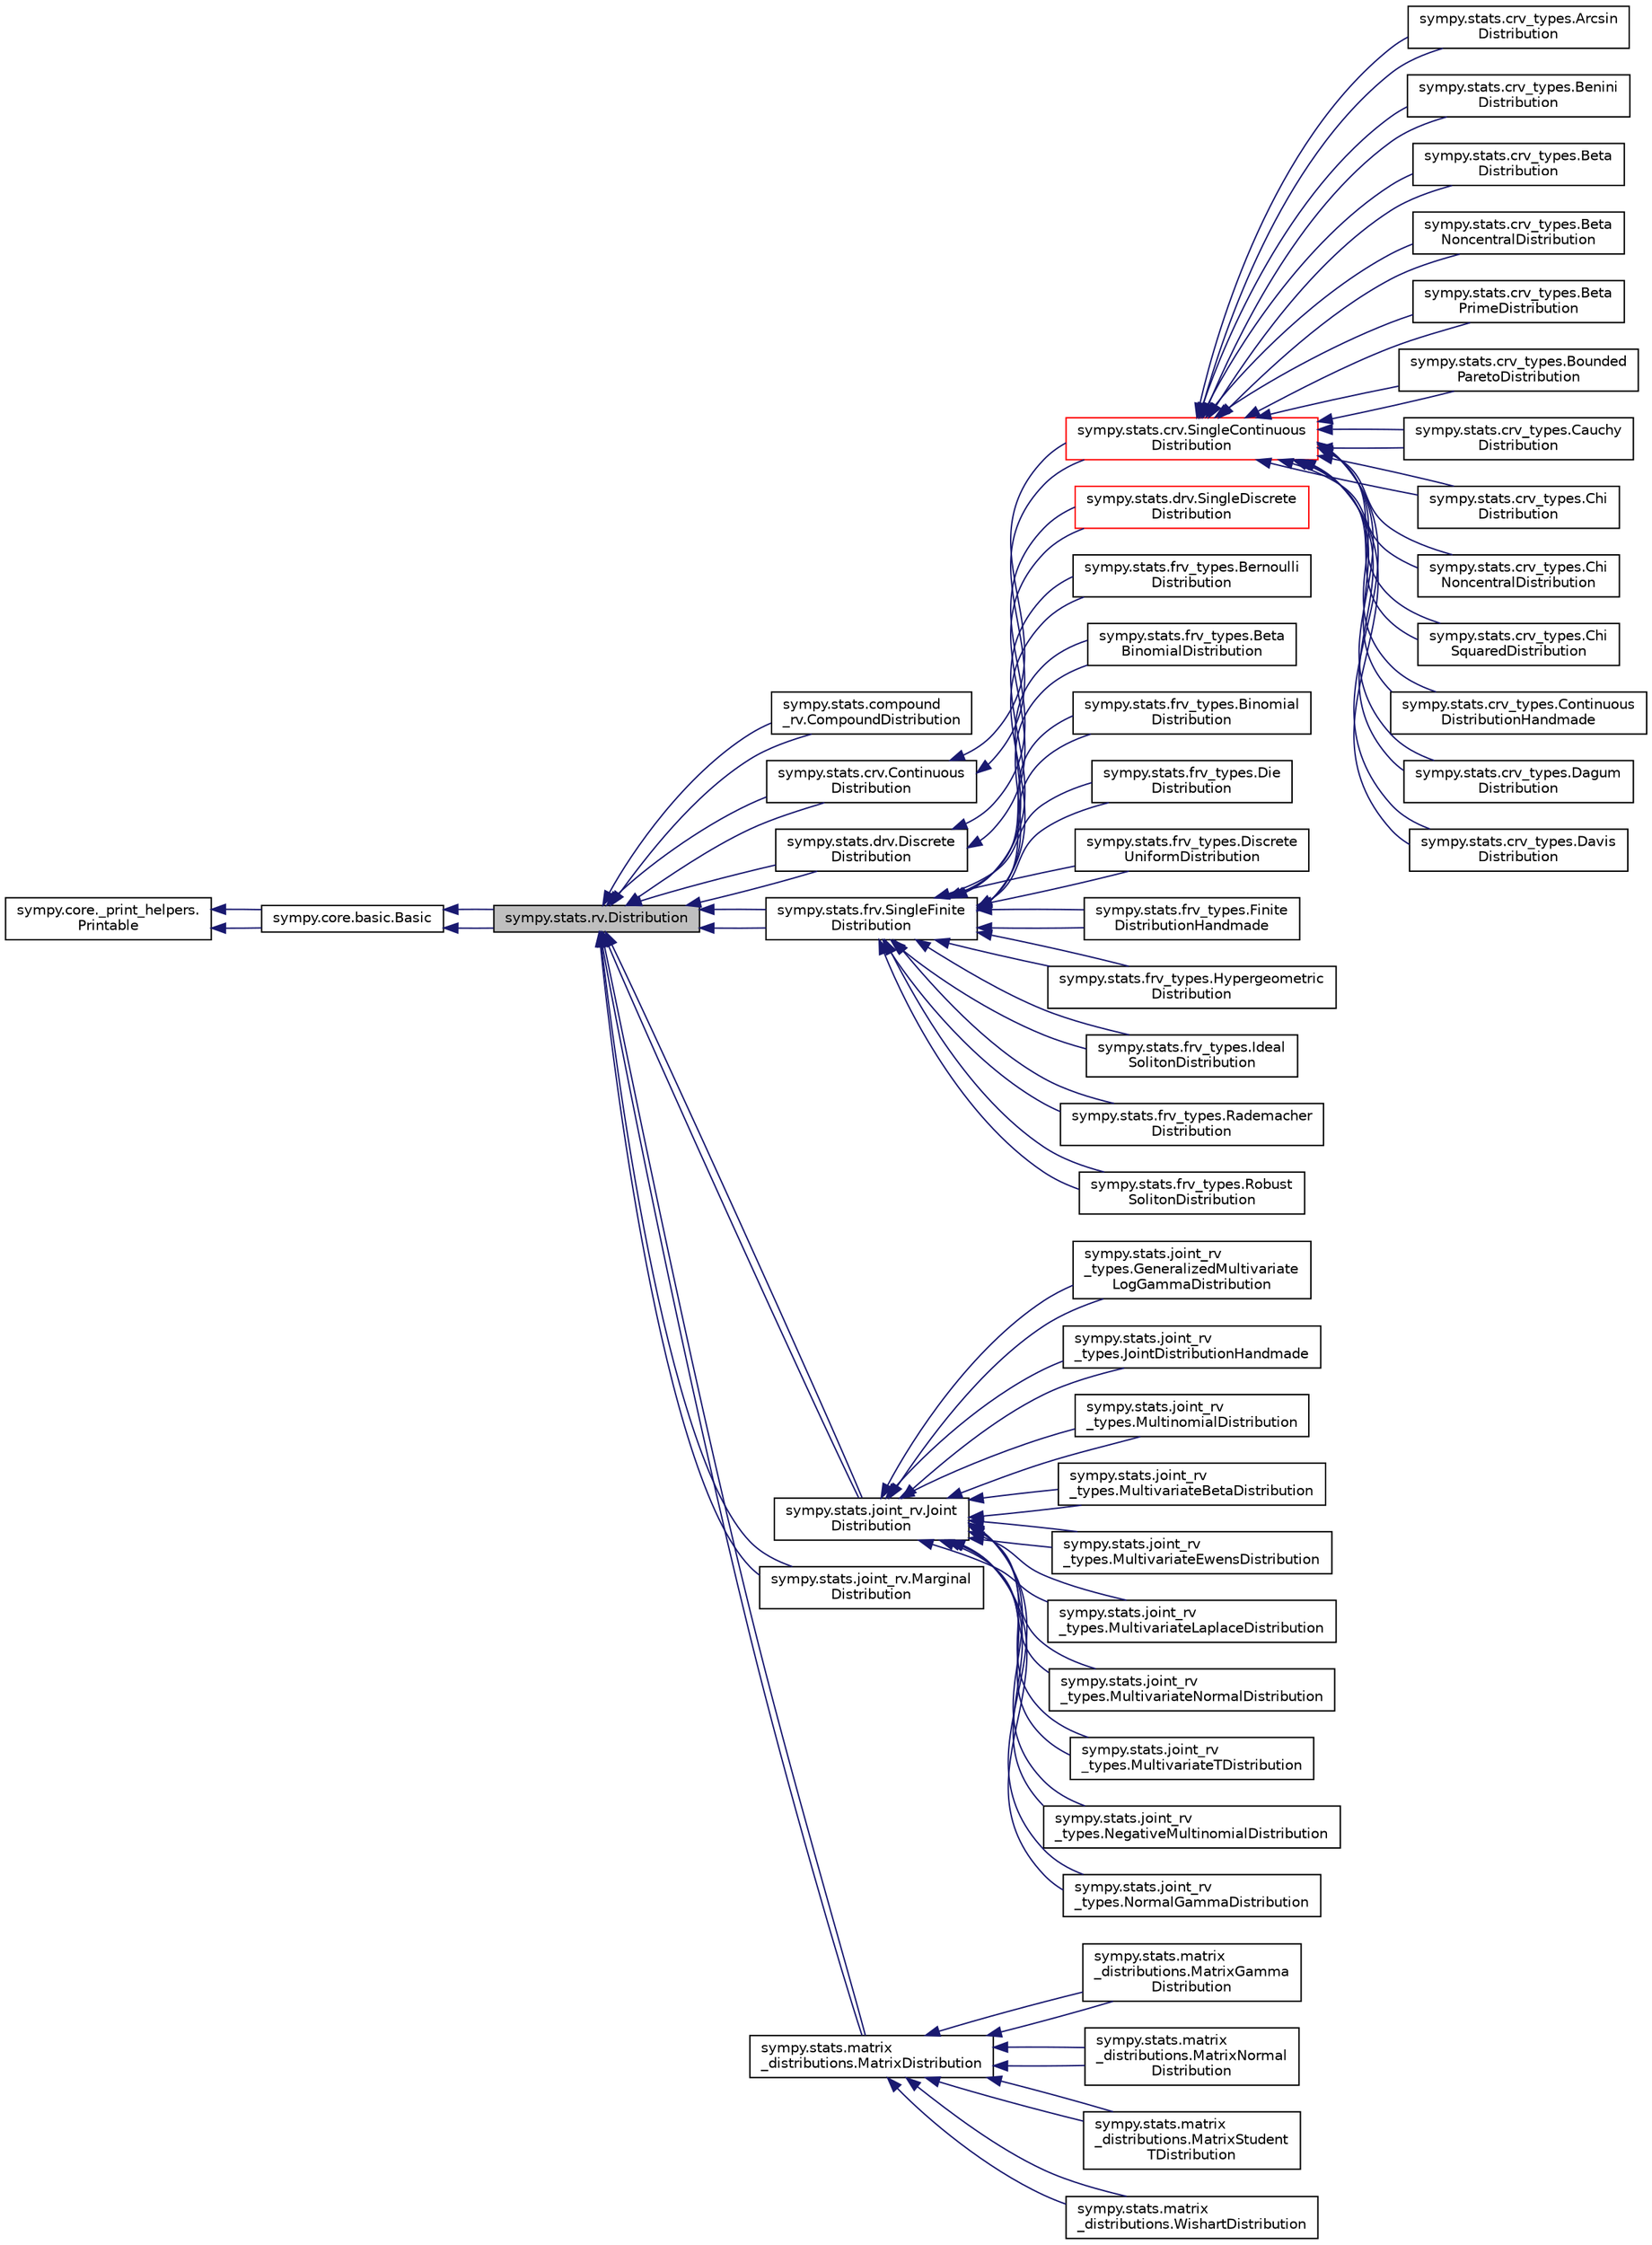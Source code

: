 digraph "sympy.stats.rv.Distribution"
{
 // LATEX_PDF_SIZE
  edge [fontname="Helvetica",fontsize="10",labelfontname="Helvetica",labelfontsize="10"];
  node [fontname="Helvetica",fontsize="10",shape=record];
  rankdir="LR";
  Node1 [label="sympy.stats.rv.Distribution",height=0.2,width=0.4,color="black", fillcolor="grey75", style="filled", fontcolor="black",tooltip=" "];
  Node2 -> Node1 [dir="back",color="midnightblue",fontsize="10",style="solid",fontname="Helvetica"];
  Node2 [label="sympy.core.basic.Basic",height=0.2,width=0.4,color="black", fillcolor="white", style="filled",URL="$classsympy_1_1core_1_1basic_1_1Basic.html",tooltip=" "];
  Node3 -> Node2 [dir="back",color="midnightblue",fontsize="10",style="solid",fontname="Helvetica"];
  Node3 [label="sympy.core._print_helpers.\lPrintable",height=0.2,width=0.4,color="black", fillcolor="white", style="filled",URL="$classsympy_1_1core_1_1__print__helpers_1_1Printable.html",tooltip=" "];
  Node3 -> Node2 [dir="back",color="midnightblue",fontsize="10",style="solid",fontname="Helvetica"];
  Node2 -> Node1 [dir="back",color="midnightblue",fontsize="10",style="solid",fontname="Helvetica"];
  Node1 -> Node4 [dir="back",color="midnightblue",fontsize="10",style="solid",fontname="Helvetica"];
  Node4 [label="sympy.stats.compound\l_rv.CompoundDistribution",height=0.2,width=0.4,color="black", fillcolor="white", style="filled",URL="$classsympy_1_1stats_1_1compound__rv_1_1CompoundDistribution.html",tooltip=" "];
  Node1 -> Node4 [dir="back",color="midnightblue",fontsize="10",style="solid",fontname="Helvetica"];
  Node1 -> Node5 [dir="back",color="midnightblue",fontsize="10",style="solid",fontname="Helvetica"];
  Node5 [label="sympy.stats.crv.Continuous\lDistribution",height=0.2,width=0.4,color="black", fillcolor="white", style="filled",URL="$classsympy_1_1stats_1_1crv_1_1ContinuousDistribution.html",tooltip=" "];
  Node5 -> Node6 [dir="back",color="midnightblue",fontsize="10",style="solid",fontname="Helvetica"];
  Node6 [label="sympy.stats.crv.SingleContinuous\lDistribution",height=0.2,width=0.4,color="red", fillcolor="white", style="filled",URL="$classsympy_1_1stats_1_1crv_1_1SingleContinuousDistribution.html",tooltip=" "];
  Node6 -> Node7 [dir="back",color="midnightblue",fontsize="10",style="solid",fontname="Helvetica"];
  Node7 [label="sympy.stats.crv_types.Arcsin\lDistribution",height=0.2,width=0.4,color="black", fillcolor="white", style="filled",URL="$classsympy_1_1stats_1_1crv__types_1_1ArcsinDistribution.html",tooltip="Continuous Probability Distributions #."];
  Node6 -> Node7 [dir="back",color="midnightblue",fontsize="10",style="solid",fontname="Helvetica"];
  Node6 -> Node8 [dir="back",color="midnightblue",fontsize="10",style="solid",fontname="Helvetica"];
  Node8 [label="sympy.stats.crv_types.Benini\lDistribution",height=0.2,width=0.4,color="black", fillcolor="white", style="filled",URL="$classsympy_1_1stats_1_1crv__types_1_1BeniniDistribution.html",tooltip=" "];
  Node6 -> Node8 [dir="back",color="midnightblue",fontsize="10",style="solid",fontname="Helvetica"];
  Node6 -> Node9 [dir="back",color="midnightblue",fontsize="10",style="solid",fontname="Helvetica"];
  Node9 [label="sympy.stats.crv_types.Beta\lDistribution",height=0.2,width=0.4,color="black", fillcolor="white", style="filled",URL="$classsympy_1_1stats_1_1crv__types_1_1BetaDistribution.html",tooltip=" "];
  Node6 -> Node9 [dir="back",color="midnightblue",fontsize="10",style="solid",fontname="Helvetica"];
  Node6 -> Node10 [dir="back",color="midnightblue",fontsize="10",style="solid",fontname="Helvetica"];
  Node10 [label="sympy.stats.crv_types.Beta\lNoncentralDistribution",height=0.2,width=0.4,color="black", fillcolor="white", style="filled",URL="$classsympy_1_1stats_1_1crv__types_1_1BetaNoncentralDistribution.html",tooltip=" "];
  Node6 -> Node10 [dir="back",color="midnightblue",fontsize="10",style="solid",fontname="Helvetica"];
  Node6 -> Node11 [dir="back",color="midnightblue",fontsize="10",style="solid",fontname="Helvetica"];
  Node11 [label="sympy.stats.crv_types.Beta\lPrimeDistribution",height=0.2,width=0.4,color="black", fillcolor="white", style="filled",URL="$classsympy_1_1stats_1_1crv__types_1_1BetaPrimeDistribution.html",tooltip=" "];
  Node6 -> Node11 [dir="back",color="midnightblue",fontsize="10",style="solid",fontname="Helvetica"];
  Node6 -> Node12 [dir="back",color="midnightblue",fontsize="10",style="solid",fontname="Helvetica"];
  Node12 [label="sympy.stats.crv_types.Bounded\lParetoDistribution",height=0.2,width=0.4,color="black", fillcolor="white", style="filled",URL="$classsympy_1_1stats_1_1crv__types_1_1BoundedParetoDistribution.html",tooltip=" "];
  Node6 -> Node12 [dir="back",color="midnightblue",fontsize="10",style="solid",fontname="Helvetica"];
  Node6 -> Node13 [dir="back",color="midnightblue",fontsize="10",style="solid",fontname="Helvetica"];
  Node13 [label="sympy.stats.crv_types.Cauchy\lDistribution",height=0.2,width=0.4,color="black", fillcolor="white", style="filled",URL="$classsympy_1_1stats_1_1crv__types_1_1CauchyDistribution.html",tooltip=" "];
  Node6 -> Node13 [dir="back",color="midnightblue",fontsize="10",style="solid",fontname="Helvetica"];
  Node6 -> Node14 [dir="back",color="midnightblue",fontsize="10",style="solid",fontname="Helvetica"];
  Node14 [label="sympy.stats.crv_types.Chi\lDistribution",height=0.2,width=0.4,color="black", fillcolor="white", style="filled",URL="$classsympy_1_1stats_1_1crv__types_1_1ChiDistribution.html",tooltip=" "];
  Node6 -> Node14 [dir="back",color="midnightblue",fontsize="10",style="solid",fontname="Helvetica"];
  Node6 -> Node15 [dir="back",color="midnightblue",fontsize="10",style="solid",fontname="Helvetica"];
  Node15 [label="sympy.stats.crv_types.Chi\lNoncentralDistribution",height=0.2,width=0.4,color="black", fillcolor="white", style="filled",URL="$classsympy_1_1stats_1_1crv__types_1_1ChiNoncentralDistribution.html",tooltip=" "];
  Node6 -> Node15 [dir="back",color="midnightblue",fontsize="10",style="solid",fontname="Helvetica"];
  Node6 -> Node16 [dir="back",color="midnightblue",fontsize="10",style="solid",fontname="Helvetica"];
  Node16 [label="sympy.stats.crv_types.Chi\lSquaredDistribution",height=0.2,width=0.4,color="black", fillcolor="white", style="filled",URL="$classsympy_1_1stats_1_1crv__types_1_1ChiSquaredDistribution.html",tooltip=" "];
  Node6 -> Node16 [dir="back",color="midnightblue",fontsize="10",style="solid",fontname="Helvetica"];
  Node6 -> Node17 [dir="back",color="midnightblue",fontsize="10",style="solid",fontname="Helvetica"];
  Node17 [label="sympy.stats.crv_types.Continuous\lDistributionHandmade",height=0.2,width=0.4,color="black", fillcolor="white", style="filled",URL="$classsympy_1_1stats_1_1crv__types_1_1ContinuousDistributionHandmade.html",tooltip=" "];
  Node6 -> Node17 [dir="back",color="midnightblue",fontsize="10",style="solid",fontname="Helvetica"];
  Node6 -> Node18 [dir="back",color="midnightblue",fontsize="10",style="solid",fontname="Helvetica"];
  Node18 [label="sympy.stats.crv_types.Dagum\lDistribution",height=0.2,width=0.4,color="black", fillcolor="white", style="filled",URL="$classsympy_1_1stats_1_1crv__types_1_1DagumDistribution.html",tooltip=" "];
  Node6 -> Node18 [dir="back",color="midnightblue",fontsize="10",style="solid",fontname="Helvetica"];
  Node6 -> Node19 [dir="back",color="midnightblue",fontsize="10",style="solid",fontname="Helvetica"];
  Node19 [label="sympy.stats.crv_types.Davis\lDistribution",height=0.2,width=0.4,color="black", fillcolor="white", style="filled",URL="$classsympy_1_1stats_1_1crv__types_1_1DavisDistribution.html",tooltip=" "];
  Node6 -> Node19 [dir="back",color="midnightblue",fontsize="10",style="solid",fontname="Helvetica"];
  Node5 -> Node6 [dir="back",color="midnightblue",fontsize="10",style="solid",fontname="Helvetica"];
  Node1 -> Node5 [dir="back",color="midnightblue",fontsize="10",style="solid",fontname="Helvetica"];
  Node1 -> Node59 [dir="back",color="midnightblue",fontsize="10",style="solid",fontname="Helvetica"];
  Node59 [label="sympy.stats.drv.Discrete\lDistribution",height=0.2,width=0.4,color="black", fillcolor="white", style="filled",URL="$classsympy_1_1stats_1_1drv_1_1DiscreteDistribution.html",tooltip=" "];
  Node59 -> Node60 [dir="back",color="midnightblue",fontsize="10",style="solid",fontname="Helvetica"];
  Node60 [label="sympy.stats.drv.SingleDiscrete\lDistribution",height=0.2,width=0.4,color="red", fillcolor="white", style="filled",URL="$classsympy_1_1stats_1_1drv_1_1SingleDiscreteDistribution.html",tooltip=" "];
  Node59 -> Node60 [dir="back",color="midnightblue",fontsize="10",style="solid",fontname="Helvetica"];
  Node1 -> Node59 [dir="back",color="midnightblue",fontsize="10",style="solid",fontname="Helvetica"];
  Node1 -> Node71 [dir="back",color="midnightblue",fontsize="10",style="solid",fontname="Helvetica"];
  Node71 [label="sympy.stats.frv.SingleFinite\lDistribution",height=0.2,width=0.4,color="black", fillcolor="white", style="filled",URL="$classsympy_1_1stats_1_1frv_1_1SingleFiniteDistribution.html",tooltip=" "];
  Node71 -> Node72 [dir="back",color="midnightblue",fontsize="10",style="solid",fontname="Helvetica"];
  Node72 [label="sympy.stats.frv_types.Bernoulli\lDistribution",height=0.2,width=0.4,color="black", fillcolor="white", style="filled",URL="$classsympy_1_1stats_1_1frv__types_1_1BernoulliDistribution.html",tooltip=" "];
  Node71 -> Node72 [dir="back",color="midnightblue",fontsize="10",style="solid",fontname="Helvetica"];
  Node71 -> Node73 [dir="back",color="midnightblue",fontsize="10",style="solid",fontname="Helvetica"];
  Node73 [label="sympy.stats.frv_types.Beta\lBinomialDistribution",height=0.2,width=0.4,color="black", fillcolor="white", style="filled",URL="$classsympy_1_1stats_1_1frv__types_1_1BetaBinomialDistribution.html",tooltip=" "];
  Node71 -> Node73 [dir="back",color="midnightblue",fontsize="10",style="solid",fontname="Helvetica"];
  Node71 -> Node74 [dir="back",color="midnightblue",fontsize="10",style="solid",fontname="Helvetica"];
  Node74 [label="sympy.stats.frv_types.Binomial\lDistribution",height=0.2,width=0.4,color="black", fillcolor="white", style="filled",URL="$classsympy_1_1stats_1_1frv__types_1_1BinomialDistribution.html",tooltip=" "];
  Node71 -> Node74 [dir="back",color="midnightblue",fontsize="10",style="solid",fontname="Helvetica"];
  Node71 -> Node75 [dir="back",color="midnightblue",fontsize="10",style="solid",fontname="Helvetica"];
  Node75 [label="sympy.stats.frv_types.Die\lDistribution",height=0.2,width=0.4,color="black", fillcolor="white", style="filled",URL="$classsympy_1_1stats_1_1frv__types_1_1DieDistribution.html",tooltip=" "];
  Node71 -> Node75 [dir="back",color="midnightblue",fontsize="10",style="solid",fontname="Helvetica"];
  Node71 -> Node76 [dir="back",color="midnightblue",fontsize="10",style="solid",fontname="Helvetica"];
  Node76 [label="sympy.stats.frv_types.Discrete\lUniformDistribution",height=0.2,width=0.4,color="black", fillcolor="white", style="filled",URL="$classsympy_1_1stats_1_1frv__types_1_1DiscreteUniformDistribution.html",tooltip=" "];
  Node71 -> Node76 [dir="back",color="midnightblue",fontsize="10",style="solid",fontname="Helvetica"];
  Node71 -> Node77 [dir="back",color="midnightblue",fontsize="10",style="solid",fontname="Helvetica"];
  Node77 [label="sympy.stats.frv_types.Finite\lDistributionHandmade",height=0.2,width=0.4,color="black", fillcolor="white", style="filled",URL="$classsympy_1_1stats_1_1frv__types_1_1FiniteDistributionHandmade.html",tooltip=" "];
  Node71 -> Node77 [dir="back",color="midnightblue",fontsize="10",style="solid",fontname="Helvetica"];
  Node71 -> Node78 [dir="back",color="midnightblue",fontsize="10",style="solid",fontname="Helvetica"];
  Node78 [label="sympy.stats.frv_types.Hypergeometric\lDistribution",height=0.2,width=0.4,color="black", fillcolor="white", style="filled",URL="$classsympy_1_1stats_1_1frv__types_1_1HypergeometricDistribution.html",tooltip=" "];
  Node71 -> Node78 [dir="back",color="midnightblue",fontsize="10",style="solid",fontname="Helvetica"];
  Node71 -> Node79 [dir="back",color="midnightblue",fontsize="10",style="solid",fontname="Helvetica"];
  Node79 [label="sympy.stats.frv_types.Ideal\lSolitonDistribution",height=0.2,width=0.4,color="black", fillcolor="white", style="filled",URL="$classsympy_1_1stats_1_1frv__types_1_1IdealSolitonDistribution.html",tooltip=" "];
  Node71 -> Node79 [dir="back",color="midnightblue",fontsize="10",style="solid",fontname="Helvetica"];
  Node71 -> Node80 [dir="back",color="midnightblue",fontsize="10",style="solid",fontname="Helvetica"];
  Node80 [label="sympy.stats.frv_types.Rademacher\lDistribution",height=0.2,width=0.4,color="black", fillcolor="white", style="filled",URL="$classsympy_1_1stats_1_1frv__types_1_1RademacherDistribution.html",tooltip=" "];
  Node71 -> Node80 [dir="back",color="midnightblue",fontsize="10",style="solid",fontname="Helvetica"];
  Node71 -> Node81 [dir="back",color="midnightblue",fontsize="10",style="solid",fontname="Helvetica"];
  Node81 [label="sympy.stats.frv_types.Robust\lSolitonDistribution",height=0.2,width=0.4,color="black", fillcolor="white", style="filled",URL="$classsympy_1_1stats_1_1frv__types_1_1RobustSolitonDistribution.html",tooltip=" "];
  Node71 -> Node81 [dir="back",color="midnightblue",fontsize="10",style="solid",fontname="Helvetica"];
  Node1 -> Node71 [dir="back",color="midnightblue",fontsize="10",style="solid",fontname="Helvetica"];
  Node1 -> Node82 [dir="back",color="midnightblue",fontsize="10",style="solid",fontname="Helvetica"];
  Node82 [label="sympy.stats.joint_rv.Joint\lDistribution",height=0.2,width=0.4,color="black", fillcolor="white", style="filled",URL="$classsympy_1_1stats_1_1joint__rv_1_1JointDistribution.html",tooltip=" "];
  Node82 -> Node83 [dir="back",color="midnightblue",fontsize="10",style="solid",fontname="Helvetica"];
  Node83 [label="sympy.stats.joint_rv\l_types.GeneralizedMultivariate\lLogGammaDistribution",height=0.2,width=0.4,color="black", fillcolor="white", style="filled",URL="$classsympy_1_1stats_1_1joint__rv__types_1_1GeneralizedMultivariateLogGammaDistribution.html",tooltip=" "];
  Node82 -> Node83 [dir="back",color="midnightblue",fontsize="10",style="solid",fontname="Helvetica"];
  Node82 -> Node84 [dir="back",color="midnightblue",fontsize="10",style="solid",fontname="Helvetica"];
  Node84 [label="sympy.stats.joint_rv\l_types.JointDistributionHandmade",height=0.2,width=0.4,color="black", fillcolor="white", style="filled",URL="$classsympy_1_1stats_1_1joint__rv__types_1_1JointDistributionHandmade.html",tooltip=" "];
  Node82 -> Node84 [dir="back",color="midnightblue",fontsize="10",style="solid",fontname="Helvetica"];
  Node82 -> Node85 [dir="back",color="midnightblue",fontsize="10",style="solid",fontname="Helvetica"];
  Node85 [label="sympy.stats.joint_rv\l_types.MultinomialDistribution",height=0.2,width=0.4,color="black", fillcolor="white", style="filled",URL="$classsympy_1_1stats_1_1joint__rv__types_1_1MultinomialDistribution.html",tooltip=" "];
  Node82 -> Node85 [dir="back",color="midnightblue",fontsize="10",style="solid",fontname="Helvetica"];
  Node82 -> Node86 [dir="back",color="midnightblue",fontsize="10",style="solid",fontname="Helvetica"];
  Node86 [label="sympy.stats.joint_rv\l_types.MultivariateBetaDistribution",height=0.2,width=0.4,color="black", fillcolor="white", style="filled",URL="$classsympy_1_1stats_1_1joint__rv__types_1_1MultivariateBetaDistribution.html",tooltip=" "];
  Node82 -> Node86 [dir="back",color="midnightblue",fontsize="10",style="solid",fontname="Helvetica"];
  Node82 -> Node87 [dir="back",color="midnightblue",fontsize="10",style="solid",fontname="Helvetica"];
  Node87 [label="sympy.stats.joint_rv\l_types.MultivariateEwensDistribution",height=0.2,width=0.4,color="black", fillcolor="white", style="filled",URL="$classsympy_1_1stats_1_1joint__rv__types_1_1MultivariateEwensDistribution.html",tooltip=" "];
  Node82 -> Node87 [dir="back",color="midnightblue",fontsize="10",style="solid",fontname="Helvetica"];
  Node82 -> Node88 [dir="back",color="midnightblue",fontsize="10",style="solid",fontname="Helvetica"];
  Node88 [label="sympy.stats.joint_rv\l_types.MultivariateLaplaceDistribution",height=0.2,width=0.4,color="black", fillcolor="white", style="filled",URL="$classsympy_1_1stats_1_1joint__rv__types_1_1MultivariateLaplaceDistribution.html",tooltip=" "];
  Node82 -> Node88 [dir="back",color="midnightblue",fontsize="10",style="solid",fontname="Helvetica"];
  Node82 -> Node89 [dir="back",color="midnightblue",fontsize="10",style="solid",fontname="Helvetica"];
  Node89 [label="sympy.stats.joint_rv\l_types.MultivariateNormalDistribution",height=0.2,width=0.4,color="black", fillcolor="white", style="filled",URL="$classsympy_1_1stats_1_1joint__rv__types_1_1MultivariateNormalDistribution.html",tooltip=" "];
  Node82 -> Node89 [dir="back",color="midnightblue",fontsize="10",style="solid",fontname="Helvetica"];
  Node82 -> Node90 [dir="back",color="midnightblue",fontsize="10",style="solid",fontname="Helvetica"];
  Node90 [label="sympy.stats.joint_rv\l_types.MultivariateTDistribution",height=0.2,width=0.4,color="black", fillcolor="white", style="filled",URL="$classsympy_1_1stats_1_1joint__rv__types_1_1MultivariateTDistribution.html",tooltip=" "];
  Node82 -> Node90 [dir="back",color="midnightblue",fontsize="10",style="solid",fontname="Helvetica"];
  Node82 -> Node91 [dir="back",color="midnightblue",fontsize="10",style="solid",fontname="Helvetica"];
  Node91 [label="sympy.stats.joint_rv\l_types.NegativeMultinomialDistribution",height=0.2,width=0.4,color="black", fillcolor="white", style="filled",URL="$classsympy_1_1stats_1_1joint__rv__types_1_1NegativeMultinomialDistribution.html",tooltip=" "];
  Node82 -> Node91 [dir="back",color="midnightblue",fontsize="10",style="solid",fontname="Helvetica"];
  Node82 -> Node92 [dir="back",color="midnightblue",fontsize="10",style="solid",fontname="Helvetica"];
  Node92 [label="sympy.stats.joint_rv\l_types.NormalGammaDistribution",height=0.2,width=0.4,color="black", fillcolor="white", style="filled",URL="$classsympy_1_1stats_1_1joint__rv__types_1_1NormalGammaDistribution.html",tooltip=" "];
  Node82 -> Node92 [dir="back",color="midnightblue",fontsize="10",style="solid",fontname="Helvetica"];
  Node1 -> Node82 [dir="back",color="midnightblue",fontsize="10",style="solid",fontname="Helvetica"];
  Node1 -> Node93 [dir="back",color="midnightblue",fontsize="10",style="solid",fontname="Helvetica"];
  Node93 [label="sympy.stats.joint_rv.Marginal\lDistribution",height=0.2,width=0.4,color="black", fillcolor="white", style="filled",URL="$classsympy_1_1stats_1_1joint__rv_1_1MarginalDistribution.html",tooltip=" "];
  Node1 -> Node93 [dir="back",color="midnightblue",fontsize="10",style="solid",fontname="Helvetica"];
  Node1 -> Node94 [dir="back",color="midnightblue",fontsize="10",style="solid",fontname="Helvetica"];
  Node94 [label="sympy.stats.matrix\l_distributions.MatrixDistribution",height=0.2,width=0.4,color="black", fillcolor="white", style="filled",URL="$classsympy_1_1stats_1_1matrix__distributions_1_1MatrixDistribution.html",tooltip="----------------------—Matrix Distribution-------------------------------—#"];
  Node94 -> Node95 [dir="back",color="midnightblue",fontsize="10",style="solid",fontname="Helvetica"];
  Node95 [label="sympy.stats.matrix\l_distributions.MatrixGamma\lDistribution",height=0.2,width=0.4,color="black", fillcolor="white", style="filled",URL="$classsympy_1_1stats_1_1matrix__distributions_1_1MatrixGammaDistribution.html",tooltip=" "];
  Node94 -> Node95 [dir="back",color="midnightblue",fontsize="10",style="solid",fontname="Helvetica"];
  Node94 -> Node96 [dir="back",color="midnightblue",fontsize="10",style="solid",fontname="Helvetica"];
  Node96 [label="sympy.stats.matrix\l_distributions.MatrixNormal\lDistribution",height=0.2,width=0.4,color="black", fillcolor="white", style="filled",URL="$classsympy_1_1stats_1_1matrix__distributions_1_1MatrixNormalDistribution.html",tooltip=" "];
  Node94 -> Node96 [dir="back",color="midnightblue",fontsize="10",style="solid",fontname="Helvetica"];
  Node94 -> Node97 [dir="back",color="midnightblue",fontsize="10",style="solid",fontname="Helvetica"];
  Node97 [label="sympy.stats.matrix\l_distributions.MatrixStudent\lTDistribution",height=0.2,width=0.4,color="black", fillcolor="white", style="filled",URL="$classsympy_1_1stats_1_1matrix__distributions_1_1MatrixStudentTDistribution.html",tooltip=" "];
  Node94 -> Node97 [dir="back",color="midnightblue",fontsize="10",style="solid",fontname="Helvetica"];
  Node94 -> Node98 [dir="back",color="midnightblue",fontsize="10",style="solid",fontname="Helvetica"];
  Node98 [label="sympy.stats.matrix\l_distributions.WishartDistribution",height=0.2,width=0.4,color="black", fillcolor="white", style="filled",URL="$classsympy_1_1stats_1_1matrix__distributions_1_1WishartDistribution.html",tooltip=" "];
  Node94 -> Node98 [dir="back",color="midnightblue",fontsize="10",style="solid",fontname="Helvetica"];
  Node1 -> Node94 [dir="back",color="midnightblue",fontsize="10",style="solid",fontname="Helvetica"];
}
